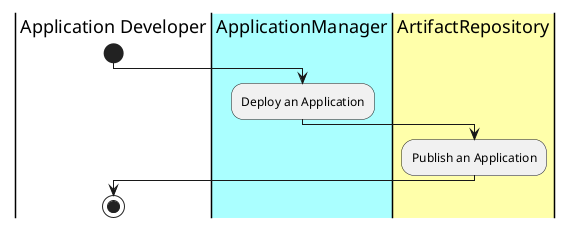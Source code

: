@startuml
|Application Developer|
start
|#aaffff|ApplicationManager|
:Deploy an Application;
|#ffffaa|ArtifactRepository|
:Publish an Application;
|Application Developer|
stop
@enduml

